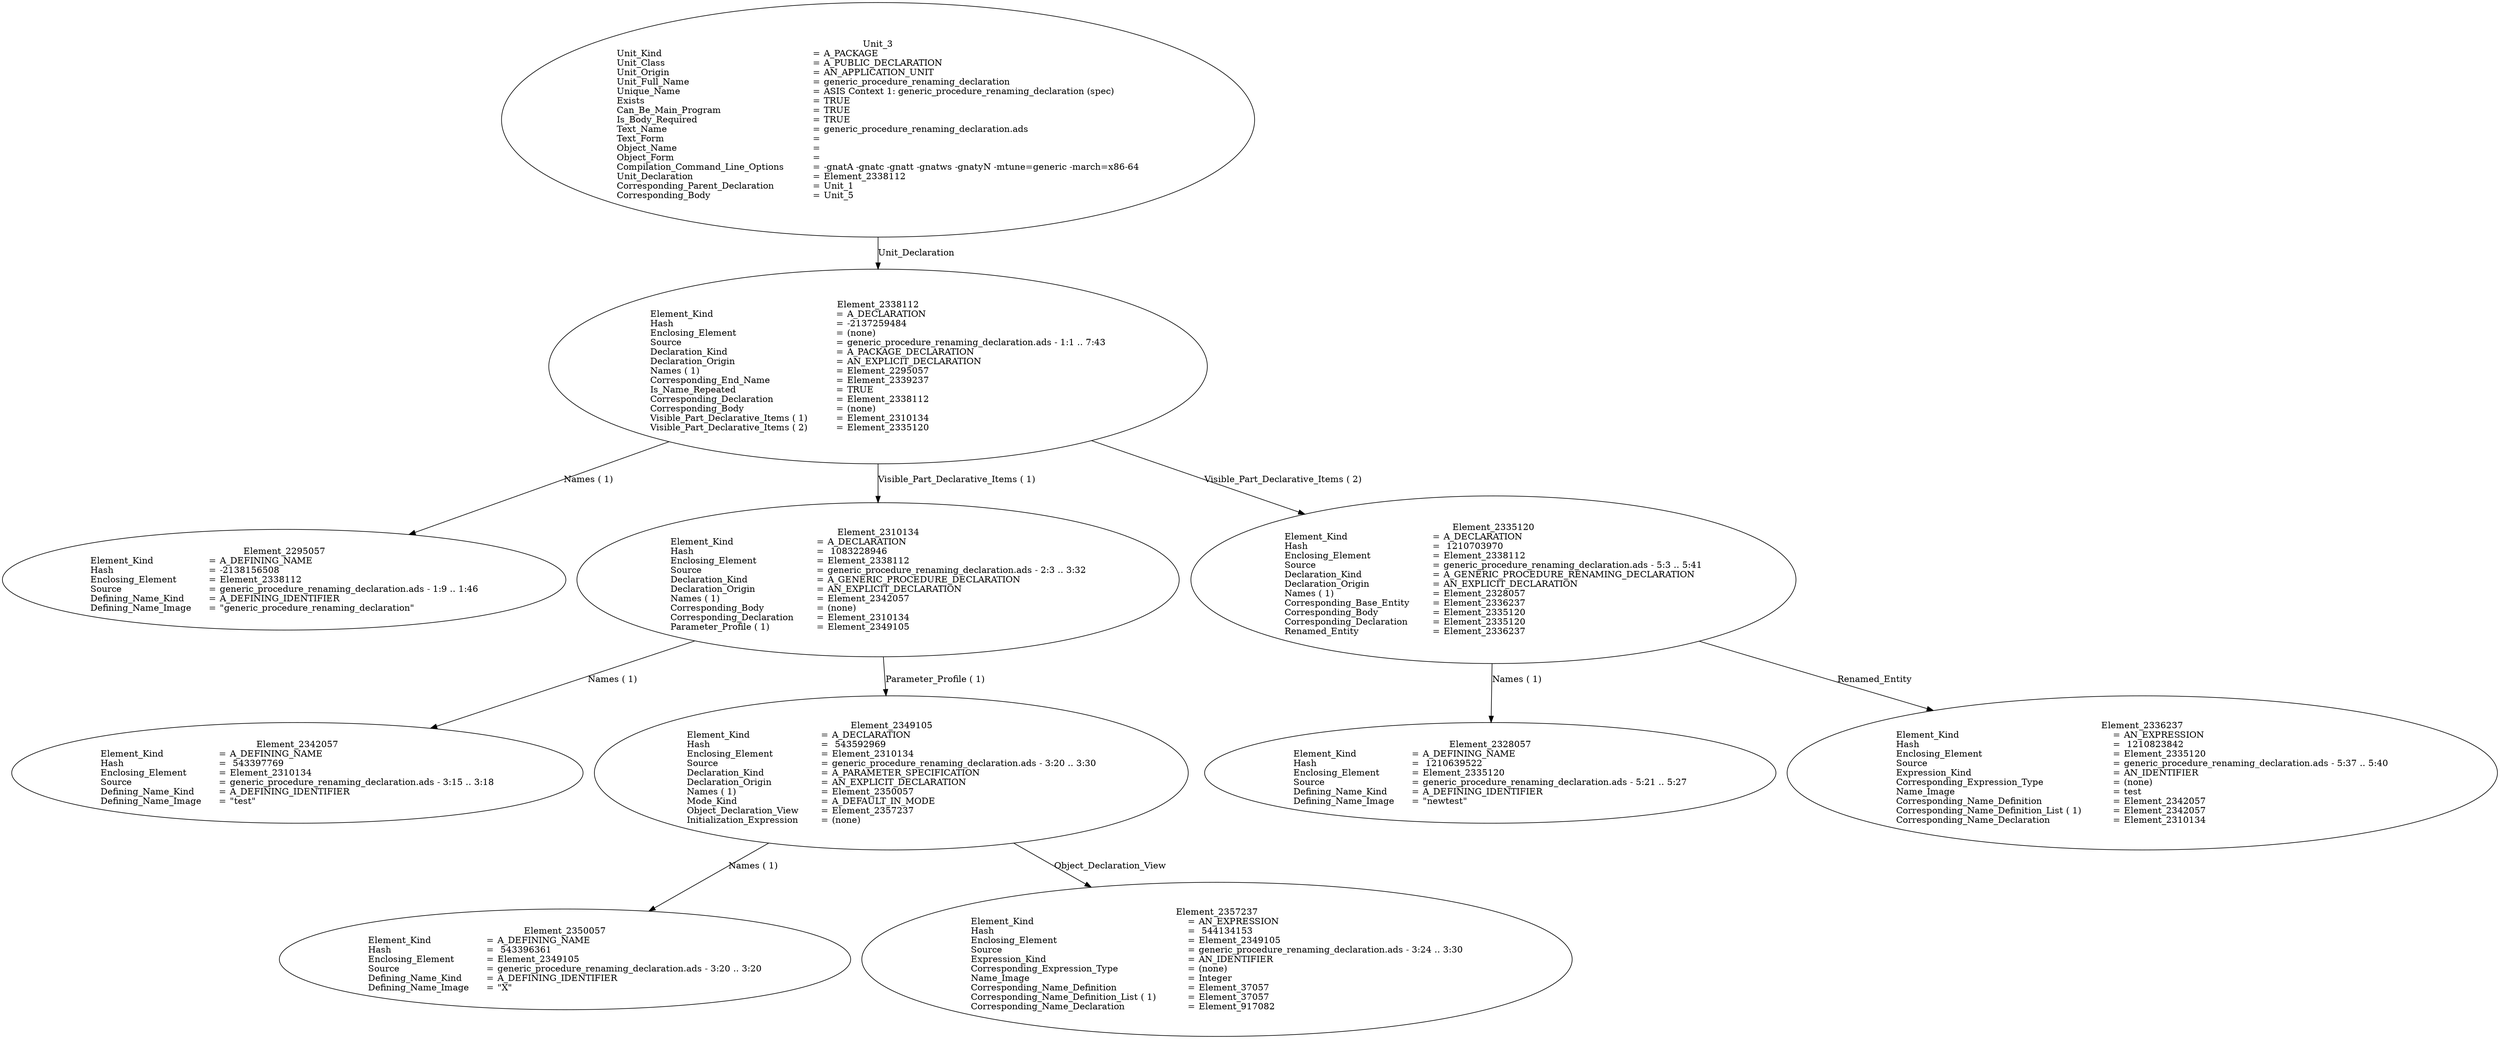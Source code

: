 digraph "generic_procedure_renaming_declaration.adt" {
  Unit_3 -> Element_2338112
      [ label=Unit_Declaration ];
  Unit_3
      [ label=<<TABLE BORDER="0" CELLBORDER="0" CELLSPACING="0" CELLPADDING="0"> 
          <TR><TD COLSPAN="3">Unit_3</TD></TR>
          <TR><TD ALIGN="LEFT">Unit_Kind   </TD><TD> = </TD><TD ALIGN="LEFT">A_PACKAGE</TD></TR>
          <TR><TD ALIGN="LEFT">Unit_Class   </TD><TD> = </TD><TD ALIGN="LEFT">A_PUBLIC_DECLARATION</TD></TR>
          <TR><TD ALIGN="LEFT">Unit_Origin   </TD><TD> = </TD><TD ALIGN="LEFT">AN_APPLICATION_UNIT</TD></TR>
          <TR><TD ALIGN="LEFT">Unit_Full_Name    </TD><TD> = </TD><TD ALIGN="LEFT">generic_procedure_renaming_declaration</TD></TR>
          <TR><TD ALIGN="LEFT">Unique_Name   </TD><TD> = </TD><TD ALIGN="LEFT">ASIS Context 1: generic_procedure_renaming_declaration (spec)</TD></TR>
          <TR><TD ALIGN="LEFT">Exists  </TD><TD> = </TD><TD ALIGN="LEFT">TRUE</TD></TR>
          <TR><TD ALIGN="LEFT">Can_Be_Main_Program     </TD><TD> = </TD><TD ALIGN="LEFT">TRUE</TD></TR>
          <TR><TD ALIGN="LEFT">Is_Body_Required     </TD><TD> = </TD><TD ALIGN="LEFT">TRUE</TD></TR>
          <TR><TD ALIGN="LEFT">Text_Name   </TD><TD> = </TD><TD ALIGN="LEFT">generic_procedure_renaming_declaration.ads</TD></TR>
          <TR><TD ALIGN="LEFT">Text_Form   </TD><TD> = </TD><TD ALIGN="LEFT"></TD></TR>
          <TR><TD ALIGN="LEFT">Object_Name   </TD><TD> = </TD><TD ALIGN="LEFT"></TD></TR>
          <TR><TD ALIGN="LEFT">Object_Form   </TD><TD> = </TD><TD ALIGN="LEFT"></TD></TR>
          <TR><TD ALIGN="LEFT">Compilation_Command_Line_Options         </TD><TD> = </TD><TD ALIGN="LEFT">-gnatA -gnatc -gnatt -gnatws -gnatyN -mtune=generic -march=x86-64</TD></TR>
          <TR><TD ALIGN="LEFT">Unit_Declaration     </TD><TD> = </TD><TD ALIGN="LEFT">Element_2338112</TD></TR>
          <TR><TD ALIGN="LEFT">Corresponding_Parent_Declaration         </TD><TD> = </TD><TD ALIGN="LEFT">Unit_1</TD></TR>
          <TR><TD ALIGN="LEFT">Corresponding_Body     </TD><TD> = </TD><TD ALIGN="LEFT">Unit_5</TD></TR>
          </TABLE>> ];
  Element_2338112 -> Element_2295057
      [ label="Names ( 1)" ];
  Element_2338112 -> Element_2310134
      [ label="Visible_Part_Declarative_Items ( 1)" ];
  Element_2338112 -> Element_2335120
      [ label="Visible_Part_Declarative_Items ( 2)" ];
  Element_2338112
      [ label=<<TABLE BORDER="0" CELLBORDER="0" CELLSPACING="0" CELLPADDING="0"> 
          <TR><TD COLSPAN="3">Element_2338112</TD></TR>
          <TR><TD ALIGN="LEFT">Element_Kind    </TD><TD> = </TD><TD ALIGN="LEFT">A_DECLARATION</TD></TR>
          <TR><TD ALIGN="LEFT">Hash  </TD><TD> = </TD><TD ALIGN="LEFT">-2137259484</TD></TR>
          <TR><TD ALIGN="LEFT">Enclosing_Element     </TD><TD> = </TD><TD ALIGN="LEFT">(none)</TD></TR>
          <TR><TD ALIGN="LEFT">Source  </TD><TD> = </TD><TD ALIGN="LEFT">generic_procedure_renaming_declaration.ads - 1:1 .. 7:43</TD></TR>
          <TR><TD ALIGN="LEFT">Declaration_Kind     </TD><TD> = </TD><TD ALIGN="LEFT">A_PACKAGE_DECLARATION</TD></TR>
          <TR><TD ALIGN="LEFT">Declaration_Origin     </TD><TD> = </TD><TD ALIGN="LEFT">AN_EXPLICIT_DECLARATION</TD></TR>
          <TR><TD ALIGN="LEFT">Names ( 1)   </TD><TD> = </TD><TD ALIGN="LEFT">Element_2295057</TD></TR>
          <TR><TD ALIGN="LEFT">Corresponding_End_Name      </TD><TD> = </TD><TD ALIGN="LEFT">Element_2339237</TD></TR>
          <TR><TD ALIGN="LEFT">Is_Name_Repeated     </TD><TD> = </TD><TD ALIGN="LEFT">TRUE</TD></TR>
          <TR><TD ALIGN="LEFT">Corresponding_Declaration       </TD><TD> = </TD><TD ALIGN="LEFT">Element_2338112</TD></TR>
          <TR><TD ALIGN="LEFT">Corresponding_Body     </TD><TD> = </TD><TD ALIGN="LEFT">(none)</TD></TR>
          <TR><TD ALIGN="LEFT">Visible_Part_Declarative_Items ( 1)         </TD><TD> = </TD><TD ALIGN="LEFT">Element_2310134</TD></TR>
          <TR><TD ALIGN="LEFT">Visible_Part_Declarative_Items ( 2)         </TD><TD> = </TD><TD ALIGN="LEFT">Element_2335120</TD></TR>
          </TABLE>> ];
  Element_2295057
      [ label=<<TABLE BORDER="0" CELLBORDER="0" CELLSPACING="0" CELLPADDING="0"> 
          <TR><TD COLSPAN="3">Element_2295057</TD></TR>
          <TR><TD ALIGN="LEFT">Element_Kind    </TD><TD> = </TD><TD ALIGN="LEFT">A_DEFINING_NAME</TD></TR>
          <TR><TD ALIGN="LEFT">Hash  </TD><TD> = </TD><TD ALIGN="LEFT">-2138156508</TD></TR>
          <TR><TD ALIGN="LEFT">Enclosing_Element     </TD><TD> = </TD><TD ALIGN="LEFT">Element_2338112</TD></TR>
          <TR><TD ALIGN="LEFT">Source  </TD><TD> = </TD><TD ALIGN="LEFT">generic_procedure_renaming_declaration.ads - 1:9 .. 1:46</TD></TR>
          <TR><TD ALIGN="LEFT">Defining_Name_Kind     </TD><TD> = </TD><TD ALIGN="LEFT">A_DEFINING_IDENTIFIER</TD></TR>
          <TR><TD ALIGN="LEFT">Defining_Name_Image     </TD><TD> = </TD><TD ALIGN="LEFT">"generic_procedure_renaming_declaration"</TD></TR>
          </TABLE>> ];
  Element_2310134 -> Element_2342057
      [ label="Names ( 1)" ];
  Element_2310134 -> Element_2349105
      [ label="Parameter_Profile ( 1)" ];
  Element_2310134
      [ label=<<TABLE BORDER="0" CELLBORDER="0" CELLSPACING="0" CELLPADDING="0"> 
          <TR><TD COLSPAN="3">Element_2310134</TD></TR>
          <TR><TD ALIGN="LEFT">Element_Kind    </TD><TD> = </TD><TD ALIGN="LEFT">A_DECLARATION</TD></TR>
          <TR><TD ALIGN="LEFT">Hash  </TD><TD> = </TD><TD ALIGN="LEFT"> 1083228946</TD></TR>
          <TR><TD ALIGN="LEFT">Enclosing_Element     </TD><TD> = </TD><TD ALIGN="LEFT">Element_2338112</TD></TR>
          <TR><TD ALIGN="LEFT">Source  </TD><TD> = </TD><TD ALIGN="LEFT">generic_procedure_renaming_declaration.ads - 2:3 .. 3:32</TD></TR>
          <TR><TD ALIGN="LEFT">Declaration_Kind     </TD><TD> = </TD><TD ALIGN="LEFT">A_GENERIC_PROCEDURE_DECLARATION</TD></TR>
          <TR><TD ALIGN="LEFT">Declaration_Origin     </TD><TD> = </TD><TD ALIGN="LEFT">AN_EXPLICIT_DECLARATION</TD></TR>
          <TR><TD ALIGN="LEFT">Names ( 1)   </TD><TD> = </TD><TD ALIGN="LEFT">Element_2342057</TD></TR>
          <TR><TD ALIGN="LEFT">Corresponding_Body     </TD><TD> = </TD><TD ALIGN="LEFT">(none)</TD></TR>
          <TR><TD ALIGN="LEFT">Corresponding_Declaration       </TD><TD> = </TD><TD ALIGN="LEFT">Element_2310134</TD></TR>
          <TR><TD ALIGN="LEFT">Parameter_Profile ( 1)      </TD><TD> = </TD><TD ALIGN="LEFT">Element_2349105</TD></TR>
          </TABLE>> ];
  Element_2342057
      [ label=<<TABLE BORDER="0" CELLBORDER="0" CELLSPACING="0" CELLPADDING="0"> 
          <TR><TD COLSPAN="3">Element_2342057</TD></TR>
          <TR><TD ALIGN="LEFT">Element_Kind    </TD><TD> = </TD><TD ALIGN="LEFT">A_DEFINING_NAME</TD></TR>
          <TR><TD ALIGN="LEFT">Hash  </TD><TD> = </TD><TD ALIGN="LEFT"> 543397769</TD></TR>
          <TR><TD ALIGN="LEFT">Enclosing_Element     </TD><TD> = </TD><TD ALIGN="LEFT">Element_2310134</TD></TR>
          <TR><TD ALIGN="LEFT">Source  </TD><TD> = </TD><TD ALIGN="LEFT">generic_procedure_renaming_declaration.ads - 3:15 .. 3:18</TD></TR>
          <TR><TD ALIGN="LEFT">Defining_Name_Kind     </TD><TD> = </TD><TD ALIGN="LEFT">A_DEFINING_IDENTIFIER</TD></TR>
          <TR><TD ALIGN="LEFT">Defining_Name_Image     </TD><TD> = </TD><TD ALIGN="LEFT">"test"</TD></TR>
          </TABLE>> ];
  Element_2349105 -> Element_2350057
      [ label="Names ( 1)" ];
  Element_2349105 -> Element_2357237
      [ label=Object_Declaration_View ];
  Element_2349105
      [ label=<<TABLE BORDER="0" CELLBORDER="0" CELLSPACING="0" CELLPADDING="0"> 
          <TR><TD COLSPAN="3">Element_2349105</TD></TR>
          <TR><TD ALIGN="LEFT">Element_Kind    </TD><TD> = </TD><TD ALIGN="LEFT">A_DECLARATION</TD></TR>
          <TR><TD ALIGN="LEFT">Hash  </TD><TD> = </TD><TD ALIGN="LEFT"> 543592969</TD></TR>
          <TR><TD ALIGN="LEFT">Enclosing_Element     </TD><TD> = </TD><TD ALIGN="LEFT">Element_2310134</TD></TR>
          <TR><TD ALIGN="LEFT">Source  </TD><TD> = </TD><TD ALIGN="LEFT">generic_procedure_renaming_declaration.ads - 3:20 .. 3:30</TD></TR>
          <TR><TD ALIGN="LEFT">Declaration_Kind     </TD><TD> = </TD><TD ALIGN="LEFT">A_PARAMETER_SPECIFICATION</TD></TR>
          <TR><TD ALIGN="LEFT">Declaration_Origin     </TD><TD> = </TD><TD ALIGN="LEFT">AN_EXPLICIT_DECLARATION</TD></TR>
          <TR><TD ALIGN="LEFT">Names ( 1)   </TD><TD> = </TD><TD ALIGN="LEFT">Element_2350057</TD></TR>
          <TR><TD ALIGN="LEFT">Mode_Kind   </TD><TD> = </TD><TD ALIGN="LEFT">A_DEFAULT_IN_MODE</TD></TR>
          <TR><TD ALIGN="LEFT">Object_Declaration_View      </TD><TD> = </TD><TD ALIGN="LEFT">Element_2357237</TD></TR>
          <TR><TD ALIGN="LEFT">Initialization_Expression       </TD><TD> = </TD><TD ALIGN="LEFT">(none)</TD></TR>
          </TABLE>> ];
  Element_2350057
      [ label=<<TABLE BORDER="0" CELLBORDER="0" CELLSPACING="0" CELLPADDING="0"> 
          <TR><TD COLSPAN="3">Element_2350057</TD></TR>
          <TR><TD ALIGN="LEFT">Element_Kind    </TD><TD> = </TD><TD ALIGN="LEFT">A_DEFINING_NAME</TD></TR>
          <TR><TD ALIGN="LEFT">Hash  </TD><TD> = </TD><TD ALIGN="LEFT"> 543396361</TD></TR>
          <TR><TD ALIGN="LEFT">Enclosing_Element     </TD><TD> = </TD><TD ALIGN="LEFT">Element_2349105</TD></TR>
          <TR><TD ALIGN="LEFT">Source  </TD><TD> = </TD><TD ALIGN="LEFT">generic_procedure_renaming_declaration.ads - 3:20 .. 3:20</TD></TR>
          <TR><TD ALIGN="LEFT">Defining_Name_Kind     </TD><TD> = </TD><TD ALIGN="LEFT">A_DEFINING_IDENTIFIER</TD></TR>
          <TR><TD ALIGN="LEFT">Defining_Name_Image     </TD><TD> = </TD><TD ALIGN="LEFT">"X"</TD></TR>
          </TABLE>> ];
  Element_2357237
      [ label=<<TABLE BORDER="0" CELLBORDER="0" CELLSPACING="0" CELLPADDING="0"> 
          <TR><TD COLSPAN="3">Element_2357237</TD></TR>
          <TR><TD ALIGN="LEFT">Element_Kind    </TD><TD> = </TD><TD ALIGN="LEFT">AN_EXPRESSION</TD></TR>
          <TR><TD ALIGN="LEFT">Hash  </TD><TD> = </TD><TD ALIGN="LEFT"> 544134153</TD></TR>
          <TR><TD ALIGN="LEFT">Enclosing_Element     </TD><TD> = </TD><TD ALIGN="LEFT">Element_2349105</TD></TR>
          <TR><TD ALIGN="LEFT">Source  </TD><TD> = </TD><TD ALIGN="LEFT">generic_procedure_renaming_declaration.ads - 3:24 .. 3:30</TD></TR>
          <TR><TD ALIGN="LEFT">Expression_Kind    </TD><TD> = </TD><TD ALIGN="LEFT">AN_IDENTIFIER</TD></TR>
          <TR><TD ALIGN="LEFT">Corresponding_Expression_Type        </TD><TD> = </TD><TD ALIGN="LEFT">(none)</TD></TR>
          <TR><TD ALIGN="LEFT">Name_Image   </TD><TD> = </TD><TD ALIGN="LEFT">Integer</TD></TR>
          <TR><TD ALIGN="LEFT">Corresponding_Name_Definition        </TD><TD> = </TD><TD ALIGN="LEFT">Element_37057</TD></TR>
          <TR><TD ALIGN="LEFT">Corresponding_Name_Definition_List ( 1)          </TD><TD> = </TD><TD ALIGN="LEFT">Element_37057</TD></TR>
          <TR><TD ALIGN="LEFT">Corresponding_Name_Declaration        </TD><TD> = </TD><TD ALIGN="LEFT">Element_917082</TD></TR>
          </TABLE>> ];
  Element_2335120 -> Element_2328057
      [ label="Names ( 1)" ];
  Element_2335120 -> Element_2336237
      [ label=Renamed_Entity ];
  Element_2335120
      [ label=<<TABLE BORDER="0" CELLBORDER="0" CELLSPACING="0" CELLPADDING="0"> 
          <TR><TD COLSPAN="3">Element_2335120</TD></TR>
          <TR><TD ALIGN="LEFT">Element_Kind    </TD><TD> = </TD><TD ALIGN="LEFT">A_DECLARATION</TD></TR>
          <TR><TD ALIGN="LEFT">Hash  </TD><TD> = </TD><TD ALIGN="LEFT"> 1210703970</TD></TR>
          <TR><TD ALIGN="LEFT">Enclosing_Element     </TD><TD> = </TD><TD ALIGN="LEFT">Element_2338112</TD></TR>
          <TR><TD ALIGN="LEFT">Source  </TD><TD> = </TD><TD ALIGN="LEFT">generic_procedure_renaming_declaration.ads - 5:3 .. 5:41</TD></TR>
          <TR><TD ALIGN="LEFT">Declaration_Kind     </TD><TD> = </TD><TD ALIGN="LEFT">A_GENERIC_PROCEDURE_RENAMING_DECLARATION</TD></TR>
          <TR><TD ALIGN="LEFT">Declaration_Origin     </TD><TD> = </TD><TD ALIGN="LEFT">AN_EXPLICIT_DECLARATION</TD></TR>
          <TR><TD ALIGN="LEFT">Names ( 1)   </TD><TD> = </TD><TD ALIGN="LEFT">Element_2328057</TD></TR>
          <TR><TD ALIGN="LEFT">Corresponding_Base_Entity       </TD><TD> = </TD><TD ALIGN="LEFT">Element_2336237</TD></TR>
          <TR><TD ALIGN="LEFT">Corresponding_Body     </TD><TD> = </TD><TD ALIGN="LEFT">Element_2335120</TD></TR>
          <TR><TD ALIGN="LEFT">Corresponding_Declaration       </TD><TD> = </TD><TD ALIGN="LEFT">Element_2335120</TD></TR>
          <TR><TD ALIGN="LEFT">Renamed_Entity    </TD><TD> = </TD><TD ALIGN="LEFT">Element_2336237</TD></TR>
          </TABLE>> ];
  Element_2328057
      [ label=<<TABLE BORDER="0" CELLBORDER="0" CELLSPACING="0" CELLPADDING="0"> 
          <TR><TD COLSPAN="3">Element_2328057</TD></TR>
          <TR><TD ALIGN="LEFT">Element_Kind    </TD><TD> = </TD><TD ALIGN="LEFT">A_DEFINING_NAME</TD></TR>
          <TR><TD ALIGN="LEFT">Hash  </TD><TD> = </TD><TD ALIGN="LEFT"> 1210639522</TD></TR>
          <TR><TD ALIGN="LEFT">Enclosing_Element     </TD><TD> = </TD><TD ALIGN="LEFT">Element_2335120</TD></TR>
          <TR><TD ALIGN="LEFT">Source  </TD><TD> = </TD><TD ALIGN="LEFT">generic_procedure_renaming_declaration.ads - 5:21 .. 5:27</TD></TR>
          <TR><TD ALIGN="LEFT">Defining_Name_Kind     </TD><TD> = </TD><TD ALIGN="LEFT">A_DEFINING_IDENTIFIER</TD></TR>
          <TR><TD ALIGN="LEFT">Defining_Name_Image     </TD><TD> = </TD><TD ALIGN="LEFT">"newtest"</TD></TR>
          </TABLE>> ];
  Element_2336237
      [ label=<<TABLE BORDER="0" CELLBORDER="0" CELLSPACING="0" CELLPADDING="0"> 
          <TR><TD COLSPAN="3">Element_2336237</TD></TR>
          <TR><TD ALIGN="LEFT">Element_Kind    </TD><TD> = </TD><TD ALIGN="LEFT">AN_EXPRESSION</TD></TR>
          <TR><TD ALIGN="LEFT">Hash  </TD><TD> = </TD><TD ALIGN="LEFT"> 1210823842</TD></TR>
          <TR><TD ALIGN="LEFT">Enclosing_Element     </TD><TD> = </TD><TD ALIGN="LEFT">Element_2335120</TD></TR>
          <TR><TD ALIGN="LEFT">Source  </TD><TD> = </TD><TD ALIGN="LEFT">generic_procedure_renaming_declaration.ads - 5:37 .. 5:40</TD></TR>
          <TR><TD ALIGN="LEFT">Expression_Kind    </TD><TD> = </TD><TD ALIGN="LEFT">AN_IDENTIFIER</TD></TR>
          <TR><TD ALIGN="LEFT">Corresponding_Expression_Type        </TD><TD> = </TD><TD ALIGN="LEFT">(none)</TD></TR>
          <TR><TD ALIGN="LEFT">Name_Image   </TD><TD> = </TD><TD ALIGN="LEFT">test</TD></TR>
          <TR><TD ALIGN="LEFT">Corresponding_Name_Definition        </TD><TD> = </TD><TD ALIGN="LEFT">Element_2342057</TD></TR>
          <TR><TD ALIGN="LEFT">Corresponding_Name_Definition_List ( 1)          </TD><TD> = </TD><TD ALIGN="LEFT">Element_2342057</TD></TR>
          <TR><TD ALIGN="LEFT">Corresponding_Name_Declaration        </TD><TD> = </TD><TD ALIGN="LEFT">Element_2310134</TD></TR>
          </TABLE>> ]
}
